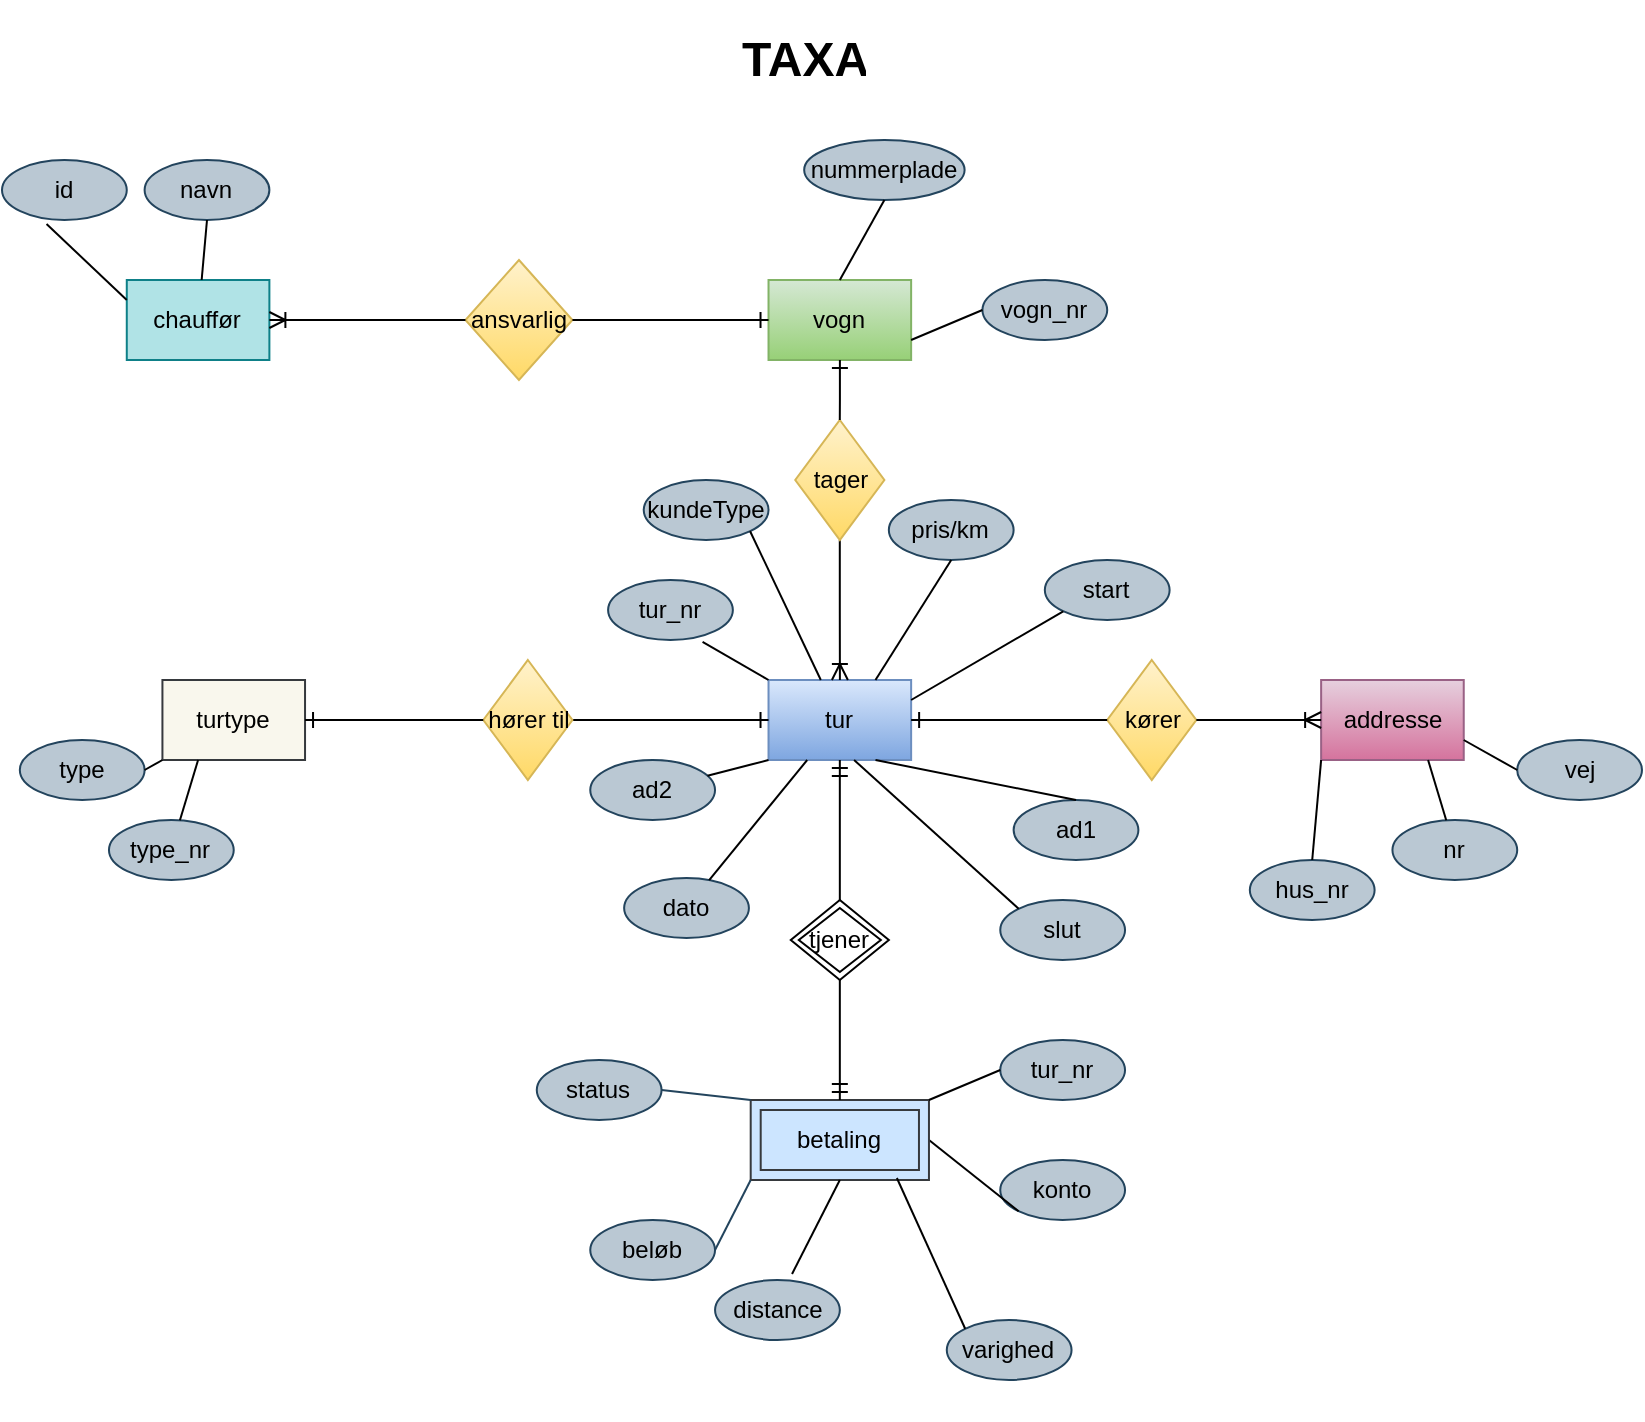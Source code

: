 <mxfile version="20.3.0" type="device"><diagram id="nA8Oc2QbZTs46qX9D2ba" name="Page-1"><mxGraphModel dx="2272" dy="905" grid="1" gridSize="10" guides="1" tooltips="1" connect="1" arrows="1" fold="1" page="1" pageScale="1" pageWidth="850" pageHeight="1100" math="0" shadow="0"><root><mxCell id="0"/><mxCell id="1" parent="0"/><mxCell id="eiwoxQAnHIXVoBxXXf2C-1" value="" style="group" parent="1" vertex="1" connectable="0"><mxGeometry x="-835" y="90" width="820" height="640" as="geometry"/></mxCell><mxCell id="jI-l7PvCoRk-YRmbOZBF-1" value="addresse" style="rounded=0;whiteSpace=wrap;html=1;fillColor=#e6d0de;gradientColor=#d5739d;strokeColor=#996185;" parent="eiwoxQAnHIXVoBxXXf2C-1" vertex="1"><mxGeometry x="659.565" y="270" width="71.304" height="40" as="geometry"/></mxCell><mxCell id="jI-l7PvCoRk-YRmbOZBF-2" value="tur" style="rounded=0;whiteSpace=wrap;html=1;fillColor=#dae8fc;gradientColor=#7ea6e0;strokeColor=#6c8ebf;" parent="eiwoxQAnHIXVoBxXXf2C-1" vertex="1"><mxGeometry x="383.261" y="270" width="71.304" height="40" as="geometry"/></mxCell><mxCell id="jI-l7PvCoRk-YRmbOZBF-9" value="" style="edgeStyle=orthogonalEdgeStyle;rounded=0;orthogonalLoop=1;jettySize=auto;html=1;startArrow=none;endArrow=ERone;endFill=0;" parent="eiwoxQAnHIXVoBxXXf2C-1" source="jI-l7PvCoRk-YRmbOZBF-49" target="jI-l7PvCoRk-YRmbOZBF-2" edge="1"><mxGeometry relative="1" as="geometry"/></mxCell><mxCell id="jI-l7PvCoRk-YRmbOZBF-3" value="turtype" style="rounded=0;whiteSpace=wrap;html=1;fillColor=#f9f7ed;strokeColor=#36393d;" parent="eiwoxQAnHIXVoBxXXf2C-1" vertex="1"><mxGeometry x="80.217" y="270" width="71.304" height="40" as="geometry"/></mxCell><mxCell id="jI-l7PvCoRk-YRmbOZBF-4" value="chauffør" style="rounded=0;whiteSpace=wrap;html=1;fillColor=#b0e3e6;strokeColor=#0e8088;" parent="eiwoxQAnHIXVoBxXXf2C-1" vertex="1"><mxGeometry x="62.391" y="70" width="71.304" height="40" as="geometry"/></mxCell><mxCell id="jI-l7PvCoRk-YRmbOZBF-7" value="" style="edgeStyle=orthogonalEdgeStyle;rounded=0;orthogonalLoop=1;jettySize=auto;html=1;startArrow=none;endArrow=ERoneToMany;endFill=0;" parent="eiwoxQAnHIXVoBxXXf2C-1" source="jI-l7PvCoRk-YRmbOZBF-46" target="jI-l7PvCoRk-YRmbOZBF-2" edge="1"><mxGeometry relative="1" as="geometry"/></mxCell><mxCell id="jI-l7PvCoRk-YRmbOZBF-5" value="vogn" style="rounded=0;whiteSpace=wrap;html=1;fillColor=#d5e8d4;gradientColor=#97d077;strokeColor=#82b366;" parent="eiwoxQAnHIXVoBxXXf2C-1" vertex="1"><mxGeometry x="383.261" y="70" width="71.304" height="40" as="geometry"/></mxCell><mxCell id="jI-l7PvCoRk-YRmbOZBF-10" value="beløb" style="ellipse;whiteSpace=wrap;html=1;fillColor=#bac8d3;strokeColor=#23445d;" parent="eiwoxQAnHIXVoBxXXf2C-1" vertex="1"><mxGeometry x="294.13" y="540" width="62.391" height="30" as="geometry"/></mxCell><mxCell id="jI-l7PvCoRk-YRmbOZBF-11" value="status" style="ellipse;whiteSpace=wrap;html=1;fillColor=#bac8d3;strokeColor=#23445d;" parent="eiwoxQAnHIXVoBxXXf2C-1" vertex="1"><mxGeometry x="267.391" y="460" width="62.391" height="30" as="geometry"/></mxCell><mxCell id="jI-l7PvCoRk-YRmbOZBF-12" value="konto" style="ellipse;whiteSpace=wrap;html=1;fillColor=#bac8d3;strokeColor=#23445d;" parent="eiwoxQAnHIXVoBxXXf2C-1" vertex="1"><mxGeometry x="499.13" y="510" width="62.391" height="30" as="geometry"/></mxCell><mxCell id="jI-l7PvCoRk-YRmbOZBF-13" value="ad2" style="ellipse;whiteSpace=wrap;html=1;fillColor=#bac8d3;strokeColor=#23445d;" parent="eiwoxQAnHIXVoBxXXf2C-1" vertex="1"><mxGeometry x="294.13" y="310" width="62.391" height="30" as="geometry"/></mxCell><mxCell id="jI-l7PvCoRk-YRmbOZBF-14" value="ad1" style="ellipse;whiteSpace=wrap;html=1;fillColor=#bac8d3;strokeColor=#23445d;" parent="eiwoxQAnHIXVoBxXXf2C-1" vertex="1"><mxGeometry x="505.811" y="330" width="62.391" height="30" as="geometry"/></mxCell><mxCell id="jI-l7PvCoRk-YRmbOZBF-15" value="slut" style="ellipse;whiteSpace=wrap;html=1;fillColor=#bac8d3;strokeColor=#23445d;" parent="eiwoxQAnHIXVoBxXXf2C-1" vertex="1"><mxGeometry x="499.134" y="380" width="62.391" height="30" as="geometry"/></mxCell><mxCell id="jI-l7PvCoRk-YRmbOZBF-16" value="start" style="ellipse;whiteSpace=wrap;html=1;fillColor=#bac8d3;strokeColor=#23445d;" parent="eiwoxQAnHIXVoBxXXf2C-1" vertex="1"><mxGeometry x="521.413" y="210" width="62.391" height="30" as="geometry"/></mxCell><mxCell id="jI-l7PvCoRk-YRmbOZBF-17" value="dato" style="ellipse;whiteSpace=wrap;html=1;fillColor=#bac8d3;strokeColor=#23445d;" parent="eiwoxQAnHIXVoBxXXf2C-1" vertex="1"><mxGeometry x="311.065" y="369" width="62.391" height="30" as="geometry"/></mxCell><mxCell id="jI-l7PvCoRk-YRmbOZBF-18" value="tur_nr" style="ellipse;whiteSpace=wrap;html=1;fillColor=#bac8d3;strokeColor=#23445d;" parent="eiwoxQAnHIXVoBxXXf2C-1" vertex="1"><mxGeometry x="303.043" y="220" width="62.391" height="30" as="geometry"/></mxCell><mxCell id="jI-l7PvCoRk-YRmbOZBF-19" value="type" style="ellipse;whiteSpace=wrap;html=1;fillColor=#bac8d3;strokeColor=#23445d;" parent="eiwoxQAnHIXVoBxXXf2C-1" vertex="1"><mxGeometry x="8.913" y="300" width="62.391" height="30" as="geometry"/></mxCell><mxCell id="jI-l7PvCoRk-YRmbOZBF-20" value="type_nr" style="ellipse;whiteSpace=wrap;html=1;fillColor=#bac8d3;strokeColor=#23445d;" parent="eiwoxQAnHIXVoBxXXf2C-1" vertex="1"><mxGeometry x="53.478" y="340" width="62.391" height="30" as="geometry"/></mxCell><mxCell id="jI-l7PvCoRk-YRmbOZBF-21" value="hus_nr" style="ellipse;whiteSpace=wrap;html=1;fillColor=#bac8d3;strokeColor=#23445d;" parent="eiwoxQAnHIXVoBxXXf2C-1" vertex="1"><mxGeometry x="623.913" y="360" width="62.391" height="30" as="geometry"/></mxCell><mxCell id="jI-l7PvCoRk-YRmbOZBF-22" value="vej" style="ellipse;whiteSpace=wrap;html=1;fillColor=#bac8d3;strokeColor=#23445d;" parent="eiwoxQAnHIXVoBxXXf2C-1" vertex="1"><mxGeometry x="757.609" y="300" width="62.391" height="30" as="geometry"/></mxCell><mxCell id="jI-l7PvCoRk-YRmbOZBF-23" value="nr" style="ellipse;whiteSpace=wrap;html=1;fillColor=#bac8d3;strokeColor=#23445d;" parent="eiwoxQAnHIXVoBxXXf2C-1" vertex="1"><mxGeometry x="695.217" y="340" width="62.391" height="30" as="geometry"/></mxCell><mxCell id="jI-l7PvCoRk-YRmbOZBF-24" value="vogn_nr" style="ellipse;whiteSpace=wrap;html=1;fillColor=#bac8d3;strokeColor=#23445d;" parent="eiwoxQAnHIXVoBxXXf2C-1" vertex="1"><mxGeometry x="490.217" y="70" width="62.391" height="30" as="geometry"/></mxCell><mxCell id="jI-l7PvCoRk-YRmbOZBF-25" value="navn" style="ellipse;whiteSpace=wrap;html=1;fillColor=#bac8d3;strokeColor=#23445d;" parent="eiwoxQAnHIXVoBxXXf2C-1" vertex="1"><mxGeometry x="71.304" y="10" width="62.391" height="30" as="geometry"/></mxCell><mxCell id="jI-l7PvCoRk-YRmbOZBF-26" value="id" style="ellipse;whiteSpace=wrap;html=1;fillColor=#bac8d3;strokeColor=#23445d;" parent="eiwoxQAnHIXVoBxXXf2C-1" vertex="1"><mxGeometry y="10" width="62.391" height="30" as="geometry"/></mxCell><mxCell id="jI-l7PvCoRk-YRmbOZBF-27" value="" style="endArrow=none;html=1;rounded=0;entryX=0.5;entryY=1;entryDx=0;entryDy=0;" parent="eiwoxQAnHIXVoBxXXf2C-1" source="jI-l7PvCoRk-YRmbOZBF-4" target="jI-l7PvCoRk-YRmbOZBF-25" edge="1"><mxGeometry width="50" height="50" relative="1" as="geometry"><mxPoint x="258.478" y="360" as="sourcePoint"/><mxPoint x="303.043" y="310" as="targetPoint"/></mxGeometry></mxCell><mxCell id="jI-l7PvCoRk-YRmbOZBF-28" value="" style="endArrow=none;html=1;rounded=0;entryX=0.25;entryY=1;entryDx=0;entryDy=0;" parent="eiwoxQAnHIXVoBxXXf2C-1" source="jI-l7PvCoRk-YRmbOZBF-20" target="jI-l7PvCoRk-YRmbOZBF-3" edge="1"><mxGeometry width="50" height="50" relative="1" as="geometry"><mxPoint x="258.478" y="360" as="sourcePoint"/><mxPoint x="303.043" y="310" as="targetPoint"/></mxGeometry></mxCell><mxCell id="jI-l7PvCoRk-YRmbOZBF-29" value="" style="endArrow=none;html=1;rounded=0;entryX=0.357;entryY=1.067;entryDx=0;entryDy=0;entryPerimeter=0;exitX=0;exitY=0.25;exitDx=0;exitDy=0;" parent="eiwoxQAnHIXVoBxXXf2C-1" source="jI-l7PvCoRk-YRmbOZBF-4" target="jI-l7PvCoRk-YRmbOZBF-26" edge="1"><mxGeometry width="50" height="50" relative="1" as="geometry"><mxPoint x="267.391" y="370" as="sourcePoint"/><mxPoint x="311.957" y="320" as="targetPoint"/></mxGeometry></mxCell><mxCell id="jI-l7PvCoRk-YRmbOZBF-30" value="" style="endArrow=none;html=1;rounded=0;entryX=0;entryY=0;entryDx=0;entryDy=0;exitX=0.757;exitY=1.033;exitDx=0;exitDy=0;exitPerimeter=0;" parent="eiwoxQAnHIXVoBxXXf2C-1" source="jI-l7PvCoRk-YRmbOZBF-18" target="jI-l7PvCoRk-YRmbOZBF-2" edge="1"><mxGeometry width="50" height="50" relative="1" as="geometry"><mxPoint x="276.304" y="380" as="sourcePoint"/><mxPoint x="320.87" y="330" as="targetPoint"/></mxGeometry></mxCell><mxCell id="jI-l7PvCoRk-YRmbOZBF-31" value="" style="endArrow=none;html=1;rounded=0;entryX=0;entryY=1;entryDx=0;entryDy=0;" parent="eiwoxQAnHIXVoBxXXf2C-1" source="jI-l7PvCoRk-YRmbOZBF-13" target="jI-l7PvCoRk-YRmbOZBF-2" edge="1"><mxGeometry width="50" height="50" relative="1" as="geometry"><mxPoint x="285.217" y="390" as="sourcePoint"/><mxPoint x="329.783" y="340" as="targetPoint"/></mxGeometry></mxCell><mxCell id="jI-l7PvCoRk-YRmbOZBF-32" value="" style="endArrow=none;html=1;rounded=0;entryX=0.75;entryY=1;entryDx=0;entryDy=0;exitX=0.5;exitY=0;exitDx=0;exitDy=0;" parent="eiwoxQAnHIXVoBxXXf2C-1" source="jI-l7PvCoRk-YRmbOZBF-14" target="jI-l7PvCoRk-YRmbOZBF-2" edge="1"><mxGeometry width="50" height="50" relative="1" as="geometry"><mxPoint x="294.13" y="400" as="sourcePoint"/><mxPoint x="338.696" y="350" as="targetPoint"/></mxGeometry></mxCell><mxCell id="jI-l7PvCoRk-YRmbOZBF-33" value="" style="endArrow=none;html=1;rounded=0;entryX=0;entryY=1;entryDx=0;entryDy=0;exitX=1;exitY=0.5;exitDx=0;exitDy=0;" parent="eiwoxQAnHIXVoBxXXf2C-1" source="jI-l7PvCoRk-YRmbOZBF-56" target="jI-l7PvCoRk-YRmbOZBF-12" edge="1"><mxGeometry width="50" height="50" relative="1" as="geometry"><mxPoint x="303.043" y="410" as="sourcePoint"/><mxPoint x="347.609" y="360" as="targetPoint"/></mxGeometry></mxCell><mxCell id="jI-l7PvCoRk-YRmbOZBF-34" value="" style="endArrow=none;html=1;rounded=0;" parent="eiwoxQAnHIXVoBxXXf2C-1" source="jI-l7PvCoRk-YRmbOZBF-17" target="jI-l7PvCoRk-YRmbOZBF-2" edge="1"><mxGeometry width="50" height="50" relative="1" as="geometry"><mxPoint x="311.957" y="420" as="sourcePoint"/><mxPoint x="356.522" y="370" as="targetPoint"/></mxGeometry></mxCell><mxCell id="jI-l7PvCoRk-YRmbOZBF-35" value="" style="endArrow=none;html=1;rounded=0;entryX=0;entryY=0.5;entryDx=0;entryDy=0;exitX=1;exitY=0.75;exitDx=0;exitDy=0;" parent="eiwoxQAnHIXVoBxXXf2C-1" source="jI-l7PvCoRk-YRmbOZBF-5" target="jI-l7PvCoRk-YRmbOZBF-24" edge="1"><mxGeometry width="50" height="50" relative="1" as="geometry"><mxPoint x="320.87" y="430" as="sourcePoint"/><mxPoint x="365.435" y="380" as="targetPoint"/></mxGeometry></mxCell><mxCell id="jI-l7PvCoRk-YRmbOZBF-36" value="" style="endArrow=none;html=1;rounded=0;entryX=0;entryY=1;entryDx=0;entryDy=0;exitX=0.5;exitY=0;exitDx=0;exitDy=0;" parent="eiwoxQAnHIXVoBxXXf2C-1" source="jI-l7PvCoRk-YRmbOZBF-21" target="jI-l7PvCoRk-YRmbOZBF-1" edge="1"><mxGeometry width="50" height="50" relative="1" as="geometry"><mxPoint x="329.783" y="440" as="sourcePoint"/><mxPoint x="374.348" y="390" as="targetPoint"/></mxGeometry></mxCell><mxCell id="jI-l7PvCoRk-YRmbOZBF-37" value="" style="endArrow=none;html=1;rounded=0;entryX=0.75;entryY=1;entryDx=0;entryDy=0;" parent="eiwoxQAnHIXVoBxXXf2C-1" source="jI-l7PvCoRk-YRmbOZBF-23" target="jI-l7PvCoRk-YRmbOZBF-1" edge="1"><mxGeometry width="50" height="50" relative="1" as="geometry"><mxPoint x="338.696" y="450" as="sourcePoint"/><mxPoint x="383.261" y="400" as="targetPoint"/></mxGeometry></mxCell><mxCell id="jI-l7PvCoRk-YRmbOZBF-38" value="" style="endArrow=none;html=1;rounded=0;entryX=0;entryY=0.5;entryDx=0;entryDy=0;exitX=1;exitY=0.75;exitDx=0;exitDy=0;" parent="eiwoxQAnHIXVoBxXXf2C-1" source="jI-l7PvCoRk-YRmbOZBF-1" target="jI-l7PvCoRk-YRmbOZBF-22" edge="1"><mxGeometry width="50" height="50" relative="1" as="geometry"><mxPoint x="347.609" y="460" as="sourcePoint"/><mxPoint x="392.174" y="410" as="targetPoint"/></mxGeometry></mxCell><mxCell id="jI-l7PvCoRk-YRmbOZBF-39" value="" style="endArrow=none;html=1;rounded=0;entryX=1;entryY=0.25;entryDx=0;entryDy=0;exitX=0;exitY=1;exitDx=0;exitDy=0;" parent="eiwoxQAnHIXVoBxXXf2C-1" source="jI-l7PvCoRk-YRmbOZBF-16" target="jI-l7PvCoRk-YRmbOZBF-2" edge="1"><mxGeometry width="50" height="50" relative="1" as="geometry"><mxPoint x="356.522" y="470" as="sourcePoint"/><mxPoint x="401.087" y="420" as="targetPoint"/></mxGeometry></mxCell><mxCell id="jI-l7PvCoRk-YRmbOZBF-41" value="" style="endArrow=none;html=1;rounded=0;entryX=0.6;entryY=1;entryDx=0;entryDy=0;entryPerimeter=0;exitX=0;exitY=0;exitDx=0;exitDy=0;" parent="eiwoxQAnHIXVoBxXXf2C-1" source="jI-l7PvCoRk-YRmbOZBF-15" target="jI-l7PvCoRk-YRmbOZBF-2" edge="1"><mxGeometry width="50" height="50" relative="1" as="geometry"><mxPoint x="374.348" y="490" as="sourcePoint"/><mxPoint x="418.913" y="440" as="targetPoint"/></mxGeometry></mxCell><mxCell id="jI-l7PvCoRk-YRmbOZBF-45" value="" style="endArrow=none;html=1;rounded=0;exitX=1;exitY=0.5;exitDx=0;exitDy=0;" parent="eiwoxQAnHIXVoBxXXf2C-1" source="jI-l7PvCoRk-YRmbOZBF-19" target="jI-l7PvCoRk-YRmbOZBF-3" edge="1"><mxGeometry width="50" height="50" relative="1" as="geometry"><mxPoint x="410" y="530" as="sourcePoint"/><mxPoint x="454.565" y="480" as="targetPoint"/></mxGeometry></mxCell><mxCell id="jI-l7PvCoRk-YRmbOZBF-50" value="kører" style="rhombus;whiteSpace=wrap;html=1;fillColor=#fff2cc;gradientColor=#ffd966;strokeColor=#d6b656;" parent="eiwoxQAnHIXVoBxXXf2C-1" vertex="1"><mxGeometry x="552.609" y="260" width="44.565" height="60" as="geometry"/></mxCell><mxCell id="jI-l7PvCoRk-YRmbOZBF-6" value="" style="edgeStyle=orthogonalEdgeStyle;rounded=0;orthogonalLoop=1;jettySize=auto;html=1;startArrow=none;endArrow=ERone;endFill=0;" parent="eiwoxQAnHIXVoBxXXf2C-1" source="jI-l7PvCoRk-YRmbOZBF-50" target="jI-l7PvCoRk-YRmbOZBF-2" edge="1"><mxGeometry relative="1" as="geometry"/></mxCell><mxCell id="jI-l7PvCoRk-YRmbOZBF-51" value="" style="edgeStyle=orthogonalEdgeStyle;rounded=0;orthogonalLoop=1;jettySize=auto;html=1;endArrow=none;endFill=0;startArrow=ERoneToMany;startFill=0;" parent="eiwoxQAnHIXVoBxXXf2C-1" source="jI-l7PvCoRk-YRmbOZBF-1" target="jI-l7PvCoRk-YRmbOZBF-50" edge="1"><mxGeometry relative="1" as="geometry"><mxPoint x="659.565" y="290" as="sourcePoint"/><mxPoint x="454.565" y="290" as="targetPoint"/></mxGeometry></mxCell><mxCell id="jI-l7PvCoRk-YRmbOZBF-46" value="tager" style="rhombus;whiteSpace=wrap;html=1;fillColor=#fff2cc;gradientColor=#ffd966;strokeColor=#d6b656;" parent="eiwoxQAnHIXVoBxXXf2C-1" vertex="1"><mxGeometry x="396.63" y="140" width="44.565" height="60" as="geometry"/></mxCell><mxCell id="jI-l7PvCoRk-YRmbOZBF-52" value="" style="edgeStyle=orthogonalEdgeStyle;rounded=0;orthogonalLoop=1;jettySize=auto;html=1;endArrow=none;startArrow=ERone;startFill=0;" parent="eiwoxQAnHIXVoBxXXf2C-1" source="jI-l7PvCoRk-YRmbOZBF-5" target="jI-l7PvCoRk-YRmbOZBF-46" edge="1"><mxGeometry relative="1" as="geometry"><mxPoint x="418.913" y="110" as="sourcePoint"/><mxPoint x="418.913" y="270" as="targetPoint"/></mxGeometry></mxCell><mxCell id="jI-l7PvCoRk-YRmbOZBF-48" value="ansvarlig" style="rhombus;whiteSpace=wrap;html=1;fillColor=#fff2cc;gradientColor=#ffd966;strokeColor=#d6b656;" parent="eiwoxQAnHIXVoBxXXf2C-1" vertex="1"><mxGeometry x="231.739" y="60" width="53.478" height="60" as="geometry"/></mxCell><mxCell id="jI-l7PvCoRk-YRmbOZBF-53" value="" style="edgeStyle=orthogonalEdgeStyle;rounded=0;orthogonalLoop=1;jettySize=auto;html=1;endArrow=none;startArrow=ERoneToMany;startFill=0;" parent="eiwoxQAnHIXVoBxXXf2C-1" source="jI-l7PvCoRk-YRmbOZBF-4" target="jI-l7PvCoRk-YRmbOZBF-48" edge="1"><mxGeometry relative="1" as="geometry"><mxPoint x="133.696" y="90" as="sourcePoint"/><mxPoint x="383.261" y="90" as="targetPoint"/></mxGeometry></mxCell><mxCell id="jI-l7PvCoRk-YRmbOZBF-49" value="hører til" style="rhombus;whiteSpace=wrap;html=1;fillColor=#fff2cc;gradientColor=#ffd966;strokeColor=#d6b656;" parent="eiwoxQAnHIXVoBxXXf2C-1" vertex="1"><mxGeometry x="240.652" y="260" width="44.565" height="60" as="geometry"/></mxCell><mxCell id="jI-l7PvCoRk-YRmbOZBF-54" value="" style="edgeStyle=orthogonalEdgeStyle;rounded=0;orthogonalLoop=1;jettySize=auto;html=1;endArrow=none;startArrow=ERone;startFill=0;" parent="eiwoxQAnHIXVoBxXXf2C-1" source="jI-l7PvCoRk-YRmbOZBF-3" target="jI-l7PvCoRk-YRmbOZBF-49" edge="1"><mxGeometry relative="1" as="geometry"><mxPoint x="151.522" y="290" as="sourcePoint"/><mxPoint x="383.261" y="290" as="targetPoint"/></mxGeometry></mxCell><mxCell id="jI-l7PvCoRk-YRmbOZBF-56" value="betaling" style="shape=ext;margin=3;double=1;whiteSpace=wrap;html=1;align=center;fillColor=#cce5ff;strokeColor=#36393d;" parent="eiwoxQAnHIXVoBxXXf2C-1" vertex="1"><mxGeometry x="374.348" y="480" width="89.13" height="40" as="geometry"/></mxCell><mxCell id="jI-l7PvCoRk-YRmbOZBF-57" value="" style="endArrow=none;html=1;rounded=0;exitX=1;exitY=0.5;exitDx=0;exitDy=0;entryX=0;entryY=0;entryDx=0;entryDy=0;fillColor=#bac8d3;strokeColor=#23445d;" parent="eiwoxQAnHIXVoBxXXf2C-1" source="jI-l7PvCoRk-YRmbOZBF-11" target="jI-l7PvCoRk-YRmbOZBF-56" edge="1"><mxGeometry width="50" height="50" relative="1" as="geometry"><mxPoint x="383.261" y="450" as="sourcePoint"/><mxPoint x="432.319" y="389.984" as="targetPoint"/></mxGeometry></mxCell><mxCell id="jI-l7PvCoRk-YRmbOZBF-58" value="" style="endArrow=none;html=1;rounded=0;entryX=1;entryY=0.5;entryDx=0;entryDy=0;exitX=0;exitY=1;exitDx=0;exitDy=0;fillColor=#bac8d3;strokeColor=#23445d;" parent="eiwoxQAnHIXVoBxXXf2C-1" source="jI-l7PvCoRk-YRmbOZBF-56" target="jI-l7PvCoRk-YRmbOZBF-10" edge="1"><mxGeometry width="50" height="50" relative="1" as="geometry"><mxPoint x="401.087" y="730" as="sourcePoint"/><mxPoint x="450.145" y="669.984" as="targetPoint"/></mxGeometry></mxCell><mxCell id="jI-l7PvCoRk-YRmbOZBF-60" value="nummerplade" style="ellipse;whiteSpace=wrap;html=1;fillColor=#bac8d3;strokeColor=#23445d;" parent="eiwoxQAnHIXVoBxXXf2C-1" vertex="1"><mxGeometry x="401.087" width="80.217" height="30" as="geometry"/></mxCell><mxCell id="jI-l7PvCoRk-YRmbOZBF-62" value="distance" style="ellipse;whiteSpace=wrap;html=1;fillColor=#bac8d3;strokeColor=#23445d;" parent="eiwoxQAnHIXVoBxXXf2C-1" vertex="1"><mxGeometry x="356.526" y="570" width="62.391" height="30" as="geometry"/></mxCell><mxCell id="jI-l7PvCoRk-YRmbOZBF-66" value="" style="endArrow=none;html=1;rounded=0;entryX=0.5;entryY=1;entryDx=0;entryDy=0;exitX=0.5;exitY=0;exitDx=0;exitDy=0;startArrow=ERmandOne;startFill=0;endFill=0;" parent="eiwoxQAnHIXVoBxXXf2C-1" source="jI-l7PvCoRk-YRmbOZBF-56" target="jI-l7PvCoRk-YRmbOZBF-67" edge="1"><mxGeometry width="50" height="50" relative="1" as="geometry"><mxPoint x="418.913" y="480" as="sourcePoint"/><mxPoint x="418.913" y="429" as="targetPoint"/></mxGeometry></mxCell><mxCell id="jI-l7PvCoRk-YRmbOZBF-68" value="" style="edgeStyle=orthogonalEdgeStyle;rounded=0;orthogonalLoop=1;jettySize=auto;html=1;startArrow=none;startFill=0;endArrow=ERmandOne;endFill=0;exitX=0.5;exitY=0;exitDx=0;exitDy=0;entryX=0.5;entryY=1;entryDx=0;entryDy=0;" parent="eiwoxQAnHIXVoBxXXf2C-1" source="jI-l7PvCoRk-YRmbOZBF-67" target="jI-l7PvCoRk-YRmbOZBF-2" edge="1"><mxGeometry relative="1" as="geometry"><mxPoint x="418.913" y="370" as="sourcePoint"/><mxPoint x="454.565" y="380" as="targetPoint"/></mxGeometry></mxCell><mxCell id="jI-l7PvCoRk-YRmbOZBF-67" value="tjener" style="shape=rhombus;double=1;perimeter=rhombusPerimeter;whiteSpace=wrap;html=1;align=center;" parent="eiwoxQAnHIXVoBxXXf2C-1" vertex="1"><mxGeometry x="394.402" y="380" width="49.022" height="40" as="geometry"/></mxCell><mxCell id="jI-l7PvCoRk-YRmbOZBF-69" value="" style="endArrow=none;html=1;rounded=0;entryX=0.5;entryY=1;entryDx=0;entryDy=0;exitX=0.5;exitY=0;exitDx=0;exitDy=0;" parent="eiwoxQAnHIXVoBxXXf2C-1" source="jI-l7PvCoRk-YRmbOZBF-5" target="jI-l7PvCoRk-YRmbOZBF-60" edge="1"><mxGeometry width="50" height="50" relative="1" as="geometry"><mxPoint x="365.435" y="40" as="sourcePoint"/><mxPoint x="401.087" y="25" as="targetPoint"/></mxGeometry></mxCell><mxCell id="LzqUi1l9AaYz4vcsdfOD-1" value="varighed" style="ellipse;whiteSpace=wrap;html=1;fillColor=#bac8d3;strokeColor=#23445d;" parent="eiwoxQAnHIXVoBxXXf2C-1" vertex="1"><mxGeometry x="472.391" y="590" width="62.391" height="30" as="geometry"/></mxCell><mxCell id="LzqUi1l9AaYz4vcsdfOD-2" value="" style="endArrow=none;html=1;rounded=0;entryX=0;entryY=0;entryDx=0;entryDy=0;exitX=0.82;exitY=0.975;exitDx=0;exitDy=0;exitPerimeter=0;" parent="eiwoxQAnHIXVoBxXXf2C-1" source="jI-l7PvCoRk-YRmbOZBF-56" target="LzqUi1l9AaYz4vcsdfOD-1" edge="1"><mxGeometry width="50" height="50" relative="1" as="geometry"><mxPoint x="463.478" y="570" as="sourcePoint"/><mxPoint x="508.267" y="605.607" as="targetPoint"/></mxGeometry></mxCell><mxCell id="jI-l7PvCoRk-YRmbOZBF-8" value="" style="edgeStyle=orthogonalEdgeStyle;rounded=0;orthogonalLoop=1;jettySize=auto;html=1;startArrow=none;endArrow=ERone;endFill=0;" parent="eiwoxQAnHIXVoBxXXf2C-1" source="jI-l7PvCoRk-YRmbOZBF-48" target="jI-l7PvCoRk-YRmbOZBF-5" edge="1"><mxGeometry relative="1" as="geometry"/></mxCell><mxCell id="k-b6zW_2XUBUoJPnKxXh-3" value="pris/km" style="ellipse;whiteSpace=wrap;html=1;fillColor=#bac8d3;strokeColor=#23445d;" parent="eiwoxQAnHIXVoBxXXf2C-1" vertex="1"><mxGeometry x="443.42" y="180" width="62.391" height="30" as="geometry"/></mxCell><mxCell id="k-b6zW_2XUBUoJPnKxXh-4" value="" style="endArrow=none;html=1;rounded=0;entryX=0.75;entryY=0;entryDx=0;entryDy=0;exitX=0.5;exitY=1;exitDx=0;exitDy=0;" parent="eiwoxQAnHIXVoBxXXf2C-1" source="k-b6zW_2XUBUoJPnKxXh-3" target="jI-l7PvCoRk-YRmbOZBF-2" edge="1"><mxGeometry width="50" height="50" relative="1" as="geometry"><mxPoint x="470" y="240" as="sourcePoint"/><mxPoint x="393.946" y="284.36" as="targetPoint"/></mxGeometry></mxCell><mxCell id="k-b6zW_2XUBUoJPnKxXh-5" value="" style="endArrow=none;html=1;rounded=0;entryX=0.617;entryY=-0.1;entryDx=0;entryDy=0;exitX=0.5;exitY=1;exitDx=0;exitDy=0;entryPerimeter=0;" parent="eiwoxQAnHIXVoBxXXf2C-1" source="jI-l7PvCoRk-YRmbOZBF-56" target="jI-l7PvCoRk-YRmbOZBF-62" edge="1"><mxGeometry width="50" height="50" relative="1" as="geometry"><mxPoint x="195" y="570" as="sourcePoint"/><mxPoint x="118.946" y="614.36" as="targetPoint"/></mxGeometry></mxCell><mxCell id="k-b6zW_2XUBUoJPnKxXh-6" value="kundeType" style="ellipse;whiteSpace=wrap;html=1;fillColor=#bac8d3;strokeColor=#23445d;" parent="eiwoxQAnHIXVoBxXXf2C-1" vertex="1"><mxGeometry x="320.87" y="170" width="62.391" height="30" as="geometry"/></mxCell><mxCell id="k-b6zW_2XUBUoJPnKxXh-8" value="" style="endArrow=none;html=1;rounded=0;exitX=1;exitY=1;exitDx=0;exitDy=0;" parent="eiwoxQAnHIXVoBxXXf2C-1" source="k-b6zW_2XUBUoJPnKxXh-6" target="jI-l7PvCoRk-YRmbOZBF-2" edge="1"><mxGeometry width="50" height="50" relative="1" as="geometry"><mxPoint x="395" y="230" as="sourcePoint"/><mxPoint x="357.123" y="290" as="targetPoint"/></mxGeometry></mxCell><mxCell id="k-b6zW_2XUBUoJPnKxXh-9" value="tur_nr" style="ellipse;whiteSpace=wrap;html=1;fillColor=#bac8d3;strokeColor=#23445d;" parent="eiwoxQAnHIXVoBxXXf2C-1" vertex="1"><mxGeometry x="499.13" y="450" width="62.391" height="30" as="geometry"/></mxCell><mxCell id="k-b6zW_2XUBUoJPnKxXh-11" value="" style="endArrow=none;html=1;rounded=0;entryX=1;entryY=0;entryDx=0;entryDy=0;exitX=0;exitY=0.5;exitDx=0;exitDy=0;" parent="eiwoxQAnHIXVoBxXXf2C-1" source="k-b6zW_2XUBUoJPnKxXh-9" target="jI-l7PvCoRk-YRmbOZBF-56" edge="1"><mxGeometry width="50" height="50" relative="1" as="geometry"><mxPoint x="485" y="490" as="sourcePoint"/><mxPoint x="402.703" y="415.64" as="targetPoint"/></mxGeometry></mxCell><mxCell id="eiwoxQAnHIXVoBxXXf2C-2" value="&lt;h1&gt;TAXA&lt;/h1&gt;" style="text;html=1;strokeColor=none;fillColor=none;spacing=5;spacingTop=-20;whiteSpace=wrap;overflow=hidden;rounded=0;" parent="1" vertex="1"><mxGeometry x="-470" y="30" width="70" height="40" as="geometry"/></mxCell></root></mxGraphModel></diagram></mxfile>